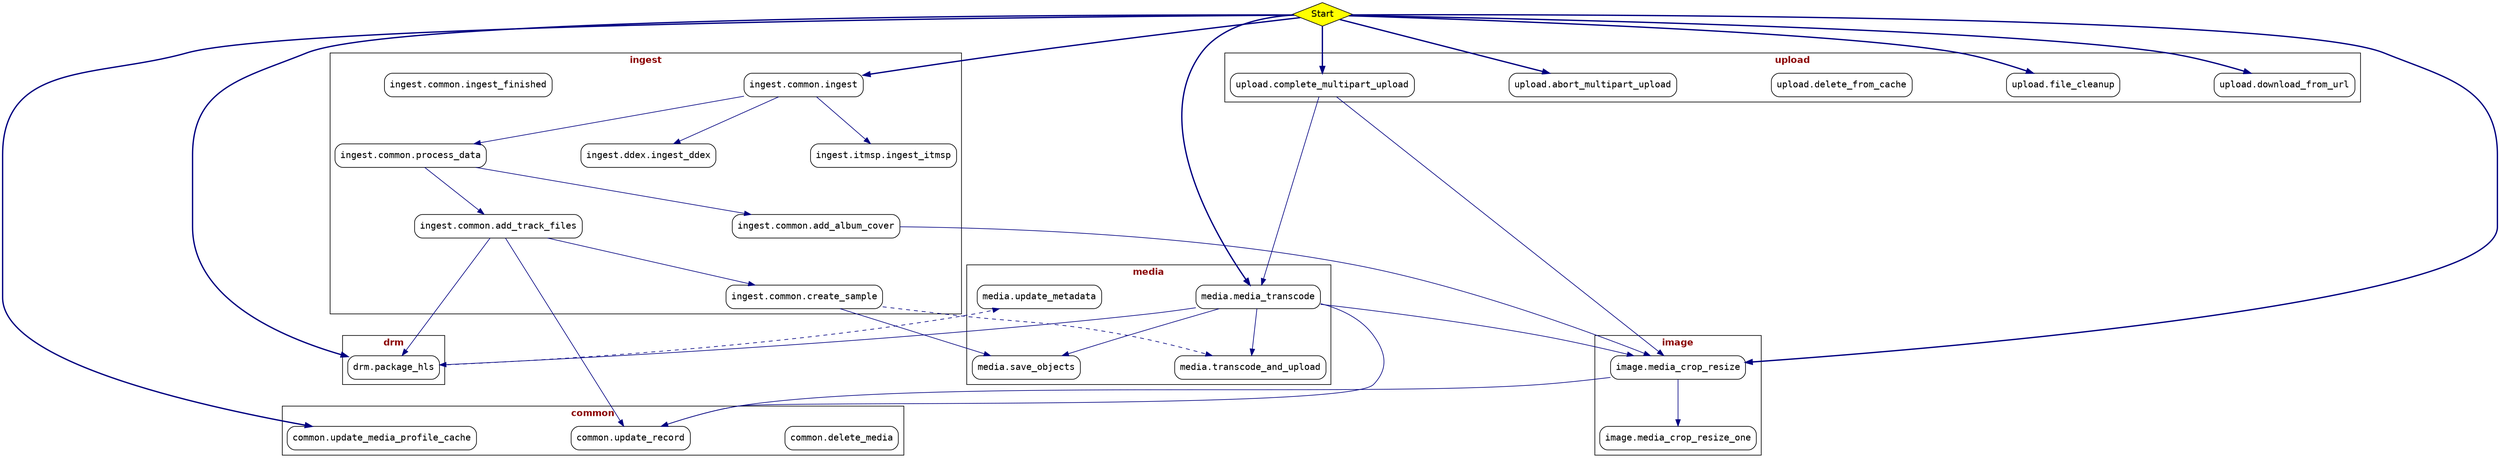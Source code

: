 digraph {
        // Style du point d'entrée
        "Start" [fontname="DejaVu Sans" shape=diamond style="filled" fillcolor=yellow]

        // Styles par défaut
        graph [fontname="DejaVu Sans Bold" fontcolor="red4" nodesep=2 ranksep=1]
        node [fontname="DejaVu Sans Mono" shape=box style=rounded]
        edge [color=navy]

        // Définition des tâches (pour savoir dans quel cluster les lister)
        subgraph cluster_common {
                label="common"
                "common.delete_media"
                "common.update_media_profile_cache"
                "common.update_record"
        }
        subgraph cluster_drm {
                label="drm"
                "drm.package_hls"
        }
        subgraph cluster_image {
                label="image"
                "image.media_crop_resize"
                "image.media_crop_resize_one"

        }
        subgraph cluster_ingest {
                label="ingest"
                "ingest.common.add_album_cover"
                "ingest.common.add_track_files"
                "ingest.common.create_sample"
                "ingest.common.ingest"
                "ingest.common.ingest_finished"
                "ingest.common.process_data"
                "ingest.ddex.ingest_ddex"
                "ingest.itmsp.ingest_itmsp"
        }
        subgraph cluster_media {
                label="media"
                "media.media_transcode"
                "media.save_objects"
                "media.transcode_and_upload"
                "media.update_metadata"
        }
        subgraph cluster_upload {
                label="upload"
                "upload.abort_multipart_upload"
                "upload.complete_multipart_upload"
                "upload.delete_from_cache"
                "upload.download_from_url"
                "upload.file_cleanup"
        }

        // Points d'entrée
        "Start" -> {
                "common.update_media_profile_cache"
                "drm.package_hls"
                "image.media_crop_resize"
                "ingest.common.ingest"
                "media.media_transcode"
                "upload.abort_multipart_upload"
                "upload.complete_multipart_upload"
                "upload.download_from_url"
                "upload.file_cleanup"
        } [style=bold]

        // Liens entre les tâches
        "drm.package_hls" -> { "media.update_metadata" } [style=dashed constraint=false]

        "image.media_crop_resize" -> { "image.media_crop_resize_one" "common.update_record" }

        "ingest.common.ingest" -> { "ingest.ddex.ingest_ddex" "ingest.itmsp.ingest_itmsp" "ingest.common.process_data" }
        "ingest.common.process_data" -> { "ingest.common.add_album_cover" "ingest.common.add_track_files" }
        "ingest.common.add_track_files" -> { "drm.package_hls" "ingest.common.create_sample" "common.update_record" }
        "ingest.common.add_album_cover" -> { "image.media_crop_resize" }
        "ingest.common.create_sample" -> { "media.save_objects" }
        "ingest.common.create_sample" -> { "media.transcode_and_upload" } [style=dashed constraint=false]

        "media.media_transcode" -> { "media.transcode_and_upload" "drm.package_hls" "common.update_record" "media.save_objects" "image.media_crop_resize" }

        "upload.complete_multipart_upload" -> { "image.media_crop_resize" "media.media_transcode" }
}